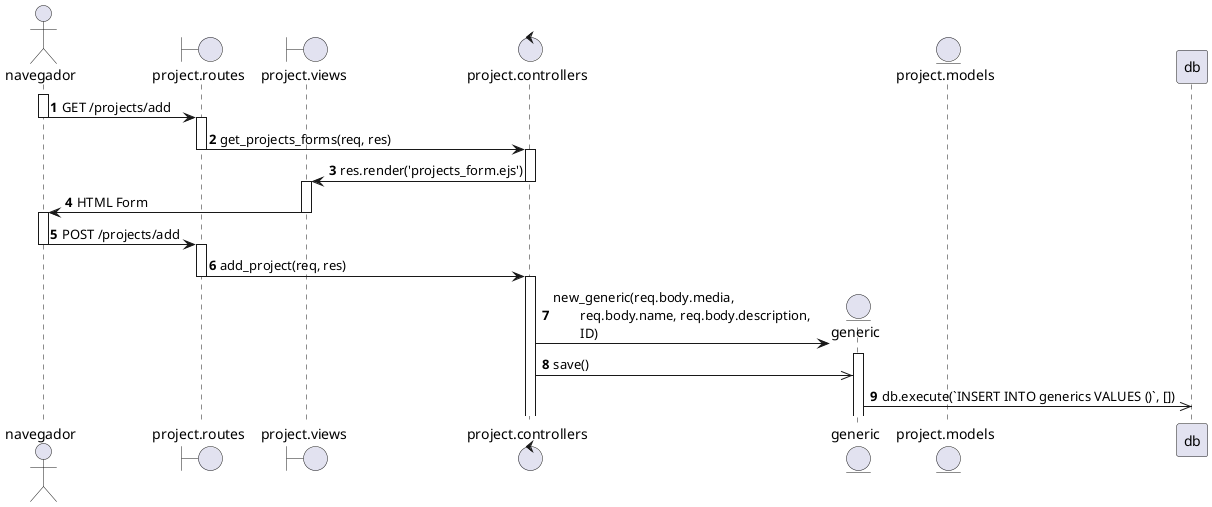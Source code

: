 @startuml 

autonumber

actor navegador as nav
boundary "project.routes" as routes
boundary "project.views" as view
control "project.controllers" as controller


activate nav
nav -> routes: GET /projects/add
deactivate nav

activate routes
routes -> controller: get_projects_forms(req, res)
deactivate routes

activate controller
controller -> view: res.render('projects_form.ejs')
deactivate controller

activate view
view -> nav: HTML Form
deactivate view

activate nav
nav -> routes: POST /projects/add
deactivate nav

activate routes
routes -> controller: add_project(req, res)
deactivate routes

activate controller
    create entity generic
controller -> generic: new_generic(req.body.media, \n\treq.body.name, req.body.description, \n\tID)

activate generic
controller ->> generic: save()

generic ->> db: db.execute(`INSERT INTO generics VALUES ()`, [])

entity "project.models" as model
database portfolio as db 

@enduml